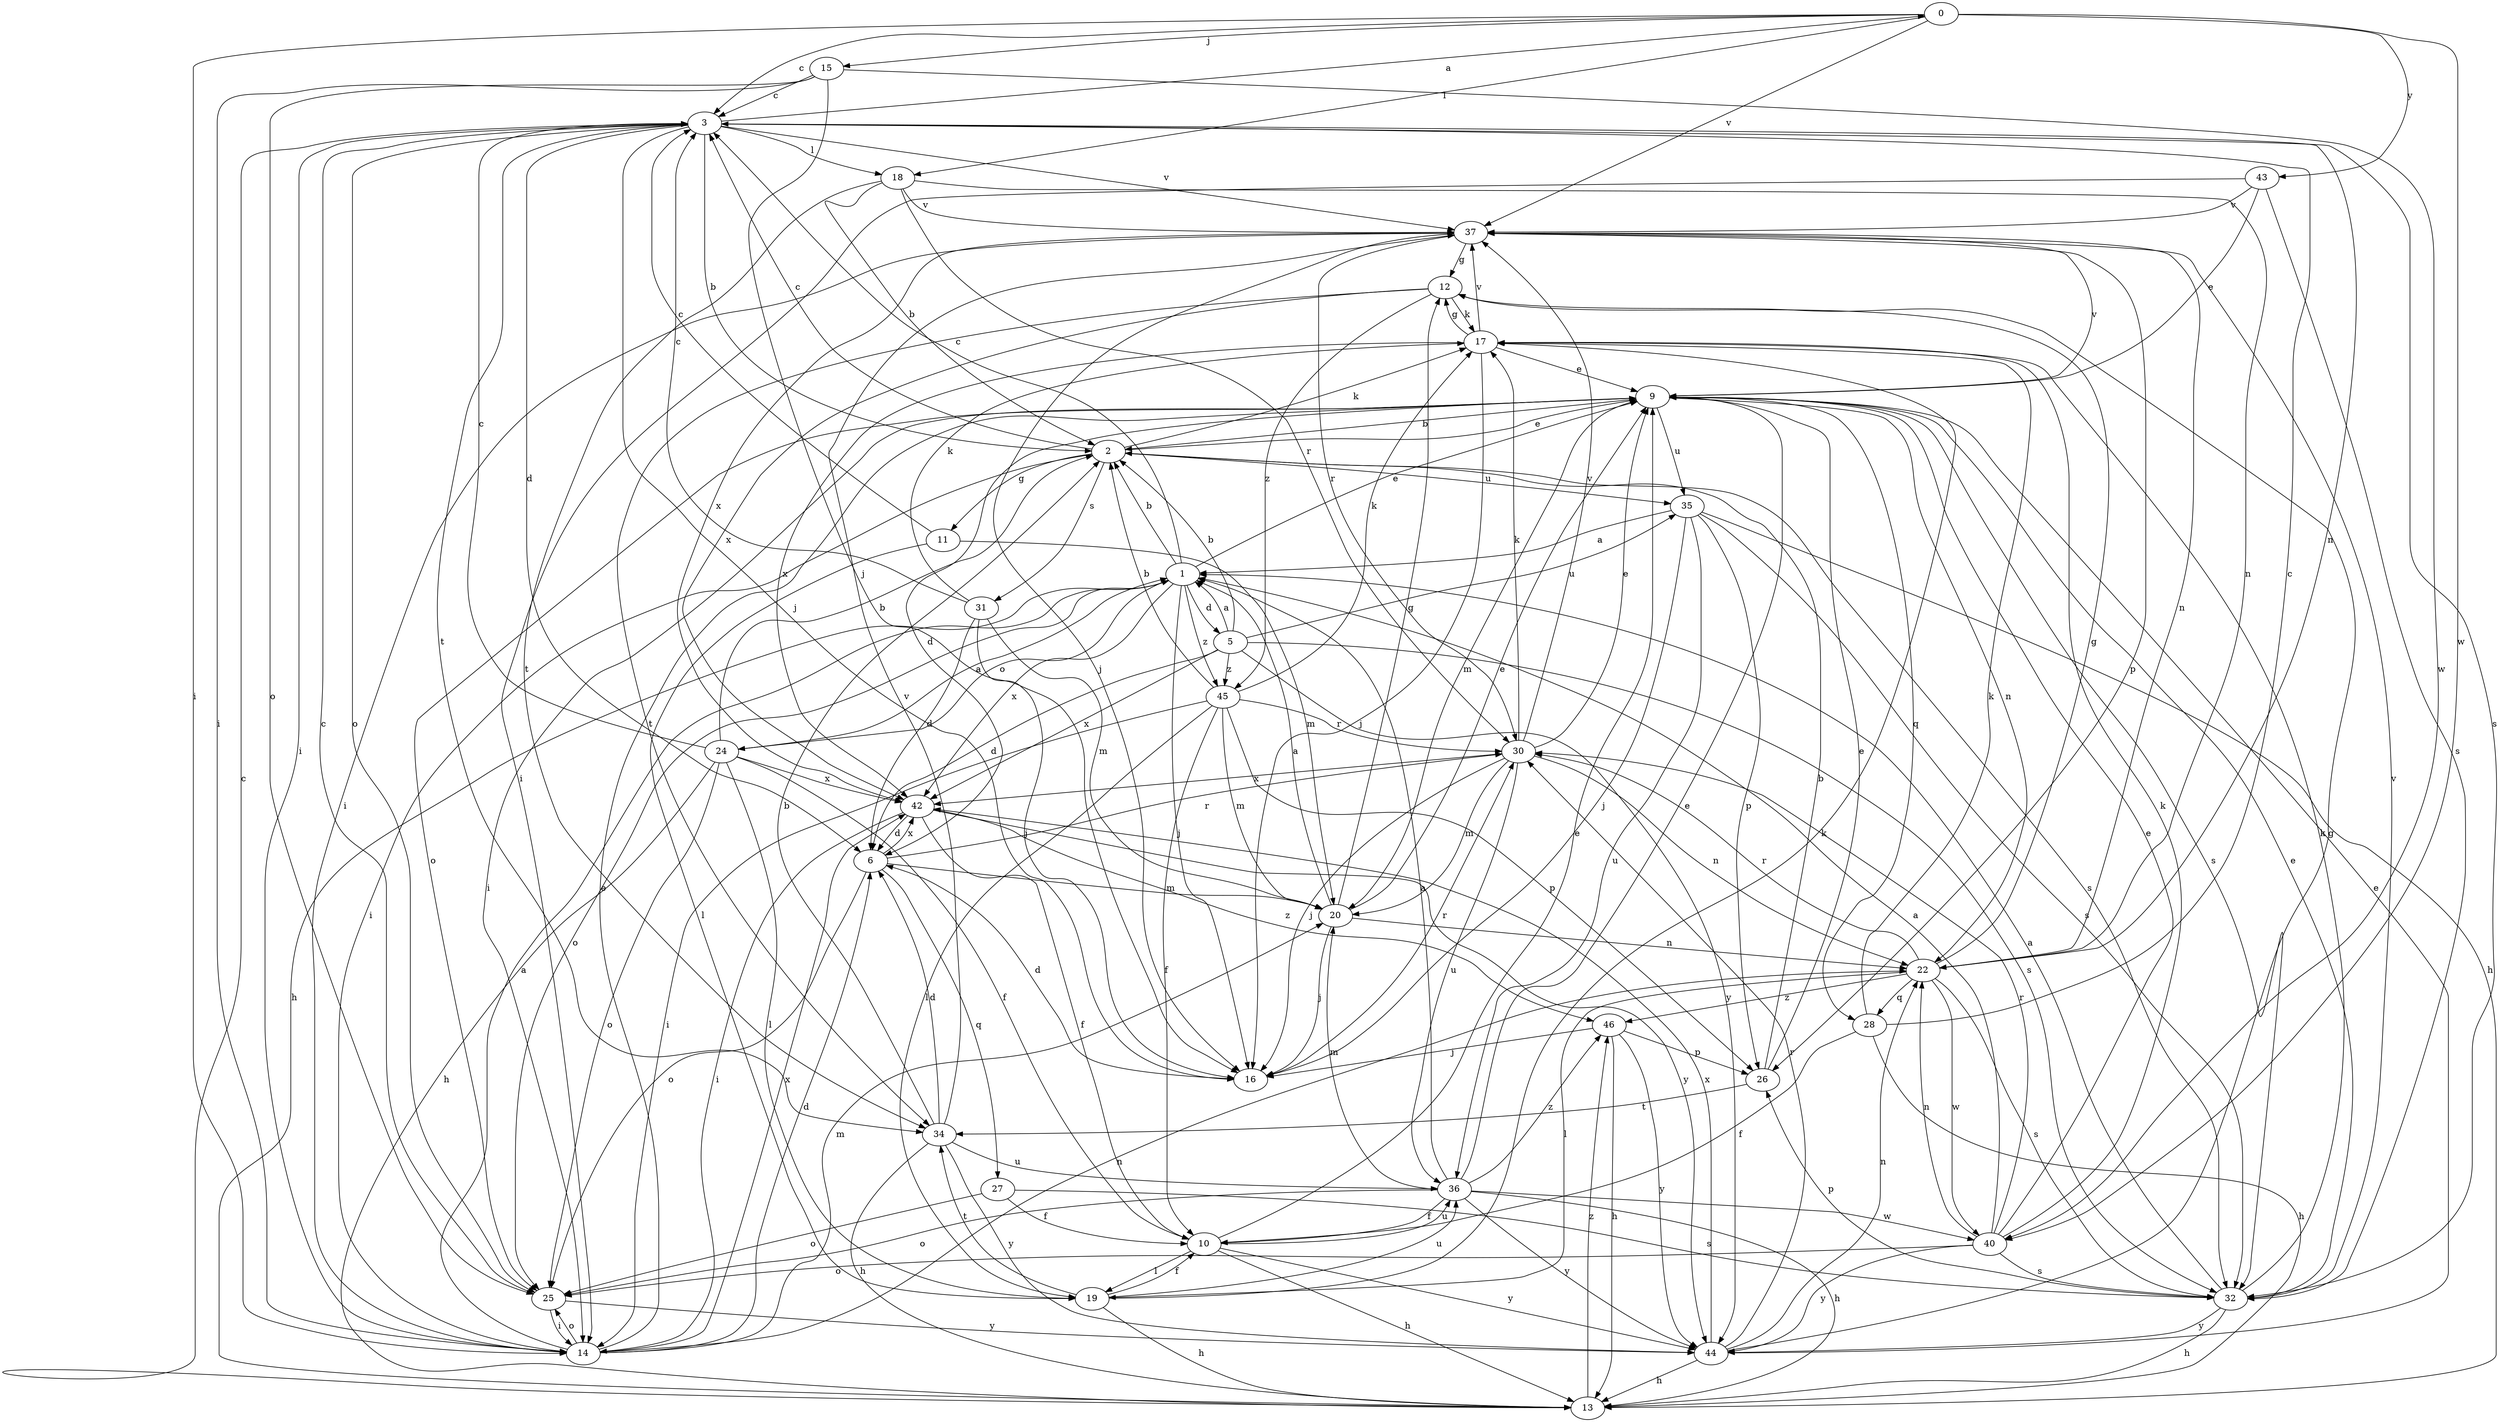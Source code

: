 strict digraph  {
0;
1;
2;
3;
5;
6;
9;
10;
11;
12;
13;
14;
15;
16;
17;
18;
19;
20;
22;
24;
25;
26;
27;
28;
30;
31;
32;
34;
35;
36;
37;
40;
42;
43;
44;
45;
46;
0 -> 3  [label=c];
0 -> 14  [label=i];
0 -> 15  [label=j];
0 -> 18  [label=l];
0 -> 37  [label=v];
0 -> 40  [label=w];
0 -> 43  [label=y];
1 -> 2  [label=b];
1 -> 3  [label=c];
1 -> 5  [label=d];
1 -> 9  [label=e];
1 -> 13  [label=h];
1 -> 16  [label=j];
1 -> 24  [label=o];
1 -> 25  [label=o];
1 -> 42  [label=x];
1 -> 45  [label=z];
2 -> 3  [label=c];
2 -> 9  [label=e];
2 -> 11  [label=g];
2 -> 14  [label=i];
2 -> 17  [label=k];
2 -> 31  [label=s];
2 -> 32  [label=s];
2 -> 35  [label=u];
3 -> 0  [label=a];
3 -> 2  [label=b];
3 -> 6  [label=d];
3 -> 14  [label=i];
3 -> 16  [label=j];
3 -> 18  [label=l];
3 -> 22  [label=n];
3 -> 25  [label=o];
3 -> 32  [label=s];
3 -> 34  [label=t];
3 -> 37  [label=v];
5 -> 1  [label=a];
5 -> 2  [label=b];
5 -> 6  [label=d];
5 -> 32  [label=s];
5 -> 35  [label=u];
5 -> 42  [label=x];
5 -> 44  [label=y];
5 -> 45  [label=z];
6 -> 20  [label=m];
6 -> 25  [label=o];
6 -> 27  [label=q];
6 -> 30  [label=r];
6 -> 42  [label=x];
9 -> 2  [label=b];
9 -> 6  [label=d];
9 -> 14  [label=i];
9 -> 20  [label=m];
9 -> 22  [label=n];
9 -> 25  [label=o];
9 -> 28  [label=q];
9 -> 32  [label=s];
9 -> 35  [label=u];
9 -> 37  [label=v];
10 -> 9  [label=e];
10 -> 13  [label=h];
10 -> 19  [label=l];
10 -> 36  [label=u];
10 -> 44  [label=y];
11 -> 3  [label=c];
11 -> 19  [label=l];
11 -> 20  [label=m];
12 -> 17  [label=k];
12 -> 34  [label=t];
12 -> 42  [label=x];
12 -> 45  [label=z];
13 -> 3  [label=c];
13 -> 46  [label=z];
14 -> 1  [label=a];
14 -> 6  [label=d];
14 -> 9  [label=e];
14 -> 20  [label=m];
14 -> 22  [label=n];
14 -> 25  [label=o];
14 -> 42  [label=x];
15 -> 3  [label=c];
15 -> 14  [label=i];
15 -> 16  [label=j];
15 -> 25  [label=o];
15 -> 40  [label=w];
16 -> 6  [label=d];
16 -> 30  [label=r];
17 -> 9  [label=e];
17 -> 12  [label=g];
17 -> 16  [label=j];
17 -> 37  [label=v];
17 -> 42  [label=x];
18 -> 2  [label=b];
18 -> 22  [label=n];
18 -> 30  [label=r];
18 -> 34  [label=t];
18 -> 37  [label=v];
19 -> 10  [label=f];
19 -> 13  [label=h];
19 -> 17  [label=k];
19 -> 34  [label=t];
19 -> 36  [label=u];
20 -> 1  [label=a];
20 -> 9  [label=e];
20 -> 12  [label=g];
20 -> 16  [label=j];
20 -> 22  [label=n];
22 -> 12  [label=g];
22 -> 19  [label=l];
22 -> 28  [label=q];
22 -> 30  [label=r];
22 -> 32  [label=s];
22 -> 40  [label=w];
22 -> 46  [label=z];
24 -> 1  [label=a];
24 -> 2  [label=b];
24 -> 3  [label=c];
24 -> 10  [label=f];
24 -> 13  [label=h];
24 -> 19  [label=l];
24 -> 25  [label=o];
24 -> 42  [label=x];
25 -> 3  [label=c];
25 -> 14  [label=i];
25 -> 44  [label=y];
26 -> 2  [label=b];
26 -> 9  [label=e];
26 -> 34  [label=t];
27 -> 10  [label=f];
27 -> 25  [label=o];
27 -> 32  [label=s];
28 -> 3  [label=c];
28 -> 10  [label=f];
28 -> 13  [label=h];
28 -> 17  [label=k];
30 -> 9  [label=e];
30 -> 16  [label=j];
30 -> 17  [label=k];
30 -> 20  [label=m];
30 -> 22  [label=n];
30 -> 36  [label=u];
30 -> 37  [label=v];
30 -> 42  [label=x];
31 -> 3  [label=c];
31 -> 6  [label=d];
31 -> 16  [label=j];
31 -> 17  [label=k];
31 -> 20  [label=m];
32 -> 1  [label=a];
32 -> 9  [label=e];
32 -> 13  [label=h];
32 -> 17  [label=k];
32 -> 26  [label=p];
32 -> 37  [label=v];
32 -> 44  [label=y];
34 -> 2  [label=b];
34 -> 6  [label=d];
34 -> 13  [label=h];
34 -> 36  [label=u];
34 -> 37  [label=v];
34 -> 44  [label=y];
35 -> 1  [label=a];
35 -> 13  [label=h];
35 -> 16  [label=j];
35 -> 26  [label=p];
35 -> 32  [label=s];
35 -> 36  [label=u];
36 -> 1  [label=a];
36 -> 9  [label=e];
36 -> 10  [label=f];
36 -> 13  [label=h];
36 -> 20  [label=m];
36 -> 25  [label=o];
36 -> 40  [label=w];
36 -> 44  [label=y];
36 -> 46  [label=z];
37 -> 12  [label=g];
37 -> 14  [label=i];
37 -> 16  [label=j];
37 -> 22  [label=n];
37 -> 26  [label=p];
37 -> 30  [label=r];
37 -> 42  [label=x];
40 -> 1  [label=a];
40 -> 9  [label=e];
40 -> 17  [label=k];
40 -> 22  [label=n];
40 -> 25  [label=o];
40 -> 30  [label=r];
40 -> 32  [label=s];
40 -> 44  [label=y];
42 -> 6  [label=d];
42 -> 10  [label=f];
42 -> 14  [label=i];
42 -> 44  [label=y];
42 -> 46  [label=z];
43 -> 9  [label=e];
43 -> 14  [label=i];
43 -> 32  [label=s];
43 -> 37  [label=v];
44 -> 9  [label=e];
44 -> 12  [label=g];
44 -> 13  [label=h];
44 -> 22  [label=n];
44 -> 30  [label=r];
44 -> 42  [label=x];
45 -> 2  [label=b];
45 -> 10  [label=f];
45 -> 14  [label=i];
45 -> 17  [label=k];
45 -> 19  [label=l];
45 -> 20  [label=m];
45 -> 26  [label=p];
45 -> 30  [label=r];
46 -> 13  [label=h];
46 -> 16  [label=j];
46 -> 26  [label=p];
46 -> 44  [label=y];
}
